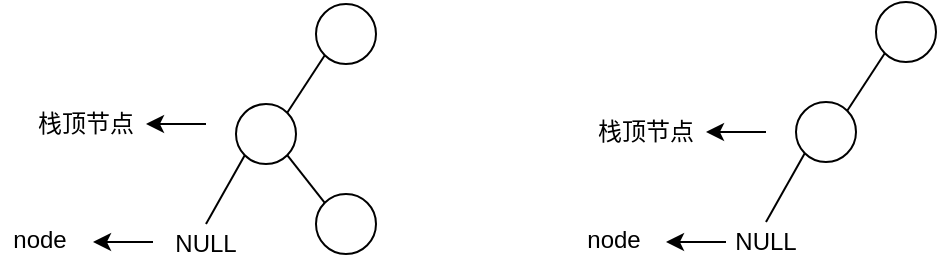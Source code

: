 <mxfile version="10.5.2" type="github"><diagram id="FSNPR1Ydqt6gPdL2gdrD" name="Page-1"><mxGraphModel dx="1352" dy="743" grid="1" gridSize="10" guides="1" tooltips="1" connect="1" arrows="1" fold="1" page="1" pageScale="1" pageWidth="827" pageHeight="1169" math="0" shadow="0"><root><mxCell id="0"/><mxCell id="1" parent="0"/><mxCell id="zqRTnlfCcpQzVNKHvb7F-2" value="" style="ellipse;whiteSpace=wrap;html=1;aspect=fixed;" vertex="1" parent="1"><mxGeometry x="325" y="180" width="30" height="30" as="geometry"/></mxCell><mxCell id="zqRTnlfCcpQzVNKHvb7F-4" value="" style="ellipse;whiteSpace=wrap;html=1;aspect=fixed;" vertex="1" parent="1"><mxGeometry x="285" y="230" width="30" height="30" as="geometry"/></mxCell><mxCell id="zqRTnlfCcpQzVNKHvb7F-5" value="" style="endArrow=none;html=1;exitX=0;exitY=1;exitDx=0;exitDy=0;entryX=1;entryY=0;entryDx=0;entryDy=0;" edge="1" parent="1" source="zqRTnlfCcpQzVNKHvb7F-2" target="zqRTnlfCcpQzVNKHvb7F-4"><mxGeometry width="50" height="50" relative="1" as="geometry"><mxPoint x="200" y="470" as="sourcePoint"/><mxPoint x="250" y="420" as="targetPoint"/></mxGeometry></mxCell><mxCell id="zqRTnlfCcpQzVNKHvb7F-6" value="NULL" style="text;html=1;strokeColor=none;fillColor=none;align=center;verticalAlign=middle;whiteSpace=wrap;rounded=0;" vertex="1" parent="1"><mxGeometry x="250" y="290" width="40" height="20" as="geometry"/></mxCell><mxCell id="zqRTnlfCcpQzVNKHvb7F-7" value="" style="endArrow=none;html=1;exitX=0;exitY=1;exitDx=0;exitDy=0;entryX=0.5;entryY=0;entryDx=0;entryDy=0;" edge="1" parent="1" source="zqRTnlfCcpQzVNKHvb7F-4" target="zqRTnlfCcpQzVNKHvb7F-6"><mxGeometry width="50" height="50" relative="1" as="geometry"><mxPoint x="170" y="490" as="sourcePoint"/><mxPoint x="220" y="440" as="targetPoint"/></mxGeometry></mxCell><mxCell id="zqRTnlfCcpQzVNKHvb7F-8" value="" style="ellipse;whiteSpace=wrap;html=1;aspect=fixed;" vertex="1" parent="1"><mxGeometry x="325" y="275" width="30" height="30" as="geometry"/></mxCell><mxCell id="zqRTnlfCcpQzVNKHvb7F-9" value="" style="endArrow=none;html=1;exitX=1;exitY=1;exitDx=0;exitDy=0;entryX=0;entryY=0;entryDx=0;entryDy=0;" edge="1" parent="1" source="zqRTnlfCcpQzVNKHvb7F-4" target="zqRTnlfCcpQzVNKHvb7F-8"><mxGeometry width="50" height="50" relative="1" as="geometry"><mxPoint x="150" y="480" as="sourcePoint"/><mxPoint x="200" y="430" as="targetPoint"/></mxGeometry></mxCell><mxCell id="zqRTnlfCcpQzVNKHvb7F-10" value="" style="ellipse;whiteSpace=wrap;html=1;aspect=fixed;" vertex="1" parent="1"><mxGeometry x="605" y="179" width="30" height="30" as="geometry"/></mxCell><mxCell id="zqRTnlfCcpQzVNKHvb7F-11" value="" style="ellipse;whiteSpace=wrap;html=1;aspect=fixed;" vertex="1" parent="1"><mxGeometry x="565" y="229" width="30" height="30" as="geometry"/></mxCell><mxCell id="zqRTnlfCcpQzVNKHvb7F-12" value="" style="endArrow=none;html=1;exitX=0;exitY=1;exitDx=0;exitDy=0;entryX=1;entryY=0;entryDx=0;entryDy=0;" edge="1" parent="1" source="zqRTnlfCcpQzVNKHvb7F-10" target="zqRTnlfCcpQzVNKHvb7F-11"><mxGeometry width="50" height="50" relative="1" as="geometry"><mxPoint x="480" y="469" as="sourcePoint"/><mxPoint x="530" y="419" as="targetPoint"/></mxGeometry></mxCell><mxCell id="zqRTnlfCcpQzVNKHvb7F-13" value="NULL" style="text;html=1;strokeColor=none;fillColor=none;align=center;verticalAlign=middle;whiteSpace=wrap;rounded=0;" vertex="1" parent="1"><mxGeometry x="530" y="289" width="40" height="20" as="geometry"/></mxCell><mxCell id="zqRTnlfCcpQzVNKHvb7F-14" value="" style="endArrow=none;html=1;exitX=0;exitY=1;exitDx=0;exitDy=0;entryX=0.5;entryY=0;entryDx=0;entryDy=0;" edge="1" parent="1" source="zqRTnlfCcpQzVNKHvb7F-11" target="zqRTnlfCcpQzVNKHvb7F-13"><mxGeometry width="50" height="50" relative="1" as="geometry"><mxPoint x="450" y="489" as="sourcePoint"/><mxPoint x="500" y="439" as="targetPoint"/></mxGeometry></mxCell><mxCell id="zqRTnlfCcpQzVNKHvb7F-17" value="栈顶节点" style="text;html=1;strokeColor=none;fillColor=none;align=center;verticalAlign=middle;whiteSpace=wrap;rounded=0;" vertex="1" parent="1"><mxGeometry x="180" y="230" width="60" height="20" as="geometry"/></mxCell><mxCell id="zqRTnlfCcpQzVNKHvb7F-18" value="" style="endArrow=classic;html=1;entryX=1;entryY=0.5;entryDx=0;entryDy=0;" edge="1" parent="1" target="zqRTnlfCcpQzVNKHvb7F-17"><mxGeometry width="50" height="50" relative="1" as="geometry"><mxPoint x="270" y="240" as="sourcePoint"/><mxPoint x="220" y="430" as="targetPoint"/></mxGeometry></mxCell><mxCell id="zqRTnlfCcpQzVNKHvb7F-23" value="node" style="text;html=1;strokeColor=none;fillColor=none;align=center;verticalAlign=middle;whiteSpace=wrap;rounded=0;" vertex="1" parent="1"><mxGeometry x="167" y="288" width="40" height="20" as="geometry"/></mxCell><mxCell id="zqRTnlfCcpQzVNKHvb7F-24" value="" style="endArrow=classic;html=1;entryX=1;entryY=0.5;entryDx=0;entryDy=0;" edge="1" parent="1"><mxGeometry width="50" height="50" relative="1" as="geometry"><mxPoint x="243.5" y="299" as="sourcePoint"/><mxPoint x="213.5" y="299" as="targetPoint"/></mxGeometry></mxCell><mxCell id="zqRTnlfCcpQzVNKHvb7F-25" value="node" style="text;html=1;strokeColor=none;fillColor=none;align=center;verticalAlign=middle;whiteSpace=wrap;rounded=0;" vertex="1" parent="1"><mxGeometry x="453.5" y="288" width="40" height="20" as="geometry"/></mxCell><mxCell id="zqRTnlfCcpQzVNKHvb7F-26" value="" style="endArrow=classic;html=1;entryX=1;entryY=0.5;entryDx=0;entryDy=0;" edge="1" parent="1"><mxGeometry width="50" height="50" relative="1" as="geometry"><mxPoint x="530" y="299" as="sourcePoint"/><mxPoint x="500" y="299" as="targetPoint"/></mxGeometry></mxCell><mxCell id="zqRTnlfCcpQzVNKHvb7F-29" value="栈顶节点" style="text;html=1;strokeColor=none;fillColor=none;align=center;verticalAlign=middle;whiteSpace=wrap;rounded=0;" vertex="1" parent="1"><mxGeometry x="460" y="234" width="60" height="20" as="geometry"/></mxCell><mxCell id="zqRTnlfCcpQzVNKHvb7F-30" value="" style="endArrow=classic;html=1;entryX=1;entryY=0.5;entryDx=0;entryDy=0;" edge="1" parent="1" target="zqRTnlfCcpQzVNKHvb7F-29"><mxGeometry width="50" height="50" relative="1" as="geometry"><mxPoint x="550" y="244" as="sourcePoint"/><mxPoint x="500" y="434" as="targetPoint"/></mxGeometry></mxCell></root></mxGraphModel></diagram></mxfile>